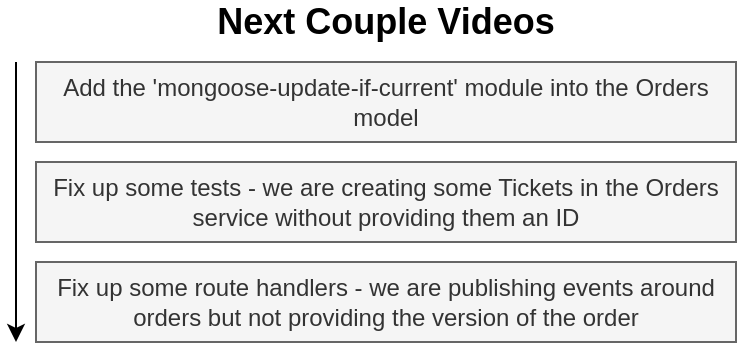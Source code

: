 <mxfile version="13.0.3" type="github" pages="12">
  <diagram id="D9HyF8kl8oEwc6lbt_1n" name="01 - flow">
    <mxGraphModel dx="527" dy="259" grid="1" gridSize="10" guides="1" tooltips="1" connect="1" arrows="1" fold="1" page="1" pageScale="1" pageWidth="1920" pageHeight="1200" math="0" shadow="0">
      <root>
        <mxCell id="0" />
        <mxCell id="1" parent="0" />
        <mxCell id="s1J4qnB--0OpUWrlFj6R-1" value="Add the &#39;mongoose-update-if-current&#39; module into the Orders model" style="rounded=0;whiteSpace=wrap;html=1;fillColor=#f5f5f5;strokeColor=#666666;fontColor=#333333;" vertex="1" parent="1">
          <mxGeometry x="690" y="210" width="350" height="40" as="geometry" />
        </mxCell>
        <mxCell id="s1J4qnB--0OpUWrlFj6R-2" value="" style="endArrow=classic;html=1;" edge="1" parent="1">
          <mxGeometry width="50" height="50" relative="1" as="geometry">
            <mxPoint x="680" y="210" as="sourcePoint" />
            <mxPoint x="680" y="350" as="targetPoint" />
          </mxGeometry>
        </mxCell>
        <mxCell id="s1J4qnB--0OpUWrlFj6R-3" value="Fix up some tests - we are creating some Tickets in the Orders service without providing them an ID" style="rounded=0;whiteSpace=wrap;html=1;fillColor=#f5f5f5;strokeColor=#666666;fontColor=#333333;" vertex="1" parent="1">
          <mxGeometry x="690" y="260" width="350" height="40" as="geometry" />
        </mxCell>
        <mxCell id="s1J4qnB--0OpUWrlFj6R-9" value="Next Couple Videos" style="text;html=1;strokeColor=none;fillColor=none;align=center;verticalAlign=middle;whiteSpace=wrap;rounded=0;fontStyle=1;fontSize=18;" vertex="1" parent="1">
          <mxGeometry x="771.25" y="180" width="187.5" height="20" as="geometry" />
        </mxCell>
        <mxCell id="uowyIP4JjEGz2xpEhS8j-1" value="Fix up some route handlers - we are publishing events around orders but not providing the version of the order" style="rounded=0;whiteSpace=wrap;html=1;fillColor=#f5f5f5;strokeColor=#666666;fontColor=#333333;" vertex="1" parent="1">
          <mxGeometry x="690" y="310" width="350" height="40" as="geometry" />
        </mxCell>
      </root>
    </mxGraphModel>
  </diagram>
  <diagram id="HKMVE8ienJL8nTPPCsES" name="02 - create">
    <mxGraphModel dx="683" dy="336" grid="1" gridSize="10" guides="1" tooltips="1" connect="1" arrows="1" fold="1" page="1" pageScale="1" pageWidth="1920" pageHeight="1200" math="0" shadow="0">
      <root>
        <mxCell id="8QbkFhcsRXDe_ZoQsyGt-0" />
        <mxCell id="8QbkFhcsRXDe_ZoQsyGt-1" parent="8QbkFhcsRXDe_ZoQsyGt-0" />
        <mxCell id="8QbkFhcsRXDe_ZoQsyGt-2" value="Run a query to find the ticket the user is trying to order" style="rounded=0;whiteSpace=wrap;html=1;fontSize=15;fillColor=#f5f5f5;strokeColor=#666666;fontColor=#333333;" vertex="1" parent="8QbkFhcsRXDe_ZoQsyGt-1">
          <mxGeometry x="680" y="150" width="390" height="50" as="geometry" />
        </mxCell>
        <mxCell id="8QbkFhcsRXDe_ZoQsyGt-3" value="Create Order Route Handler" style="text;html=1;strokeColor=none;fillColor=none;align=center;verticalAlign=middle;whiteSpace=wrap;rounded=0;fontSize=24;fontStyle=1" vertex="1" parent="8QbkFhcsRXDe_ZoQsyGt-1">
          <mxGeometry x="640" y="110" width="470" height="40" as="geometry" />
        </mxCell>
        <mxCell id="8QbkFhcsRXDe_ZoQsyGt-4" value="" style="endArrow=classic;html=1;fontSize=24;" edge="1" parent="8QbkFhcsRXDe_ZoQsyGt-1">
          <mxGeometry width="50" height="50" relative="1" as="geometry">
            <mxPoint x="670" y="150" as="sourcePoint" />
            <mxPoint x="670" y="440" as="targetPoint" />
          </mxGeometry>
        </mxCell>
        <mxCell id="8QbkFhcsRXDe_ZoQsyGt-5" value="Run a query to see if there is an un-cancelled order referencing this ticket" style="rounded=0;whiteSpace=wrap;html=1;fontSize=15;fillColor=#f5f5f5;strokeColor=#666666;fontColor=#333333;" vertex="1" parent="8QbkFhcsRXDe_ZoQsyGt-1">
          <mxGeometry x="680" y="210" width="390" height="50" as="geometry" />
        </mxCell>
        <mxCell id="8QbkFhcsRXDe_ZoQsyGt-7" value="Calculate expiration" style="rounded=0;whiteSpace=wrap;html=1;fontSize=15;fillColor=#f5f5f5;strokeColor=#666666;fontColor=#333333;" vertex="1" parent="8QbkFhcsRXDe_ZoQsyGt-1">
          <mxGeometry x="680" y="270" width="390" height="50" as="geometry" />
        </mxCell>
        <mxCell id="8QbkFhcsRXDe_ZoQsyGt-8" value="Build an order" style="rounded=0;whiteSpace=wrap;html=1;fontSize=15;fillColor=#f5f5f5;strokeColor=#666666;fontColor=#333333;" vertex="1" parent="8QbkFhcsRXDe_ZoQsyGt-1">
          <mxGeometry x="680" y="330" width="390" height="50" as="geometry" />
        </mxCell>
        <mxCell id="8QbkFhcsRXDe_ZoQsyGt-9" value="Save the order" style="rounded=0;whiteSpace=wrap;html=1;fontSize=15;fillColor=#f5f5f5;strokeColor=#666666;fontColor=#333333;" vertex="1" parent="8QbkFhcsRXDe_ZoQsyGt-1">
          <mxGeometry x="680" y="390" width="390" height="50" as="geometry" />
        </mxCell>
      </root>
    </mxGraphModel>
  </diagram>
  <diagram name="03 - wait" id="UI8dx2PMrNd6FA7JiF-l">
    <mxGraphModel dx="969" dy="477" grid="1" gridSize="10" guides="1" tooltips="1" connect="1" arrows="1" fold="1" page="1" pageScale="1" pageWidth="1920" pageHeight="1200" math="0" shadow="0">
      <root>
        <mxCell id="ikROKSV0xIGyEc4lWUB4-0" />
        <mxCell id="ikROKSV0xIGyEc4lWUB4-1" parent="ikROKSV0xIGyEc4lWUB4-0" />
        <mxCell id="ikROKSV0xIGyEc4lWUB4-9" style="edgeStyle=orthogonalEdgeStyle;rounded=0;orthogonalLoop=1;jettySize=auto;html=1;exitX=0.5;exitY=1;exitDx=0;exitDy=0;fontSize=15;" edge="1" parent="ikROKSV0xIGyEc4lWUB4-1" source="ikROKSV0xIGyEc4lWUB4-2" target="ikROKSV0xIGyEc4lWUB4-5">
          <mxGeometry relative="1" as="geometry" />
        </mxCell>
        <mxCell id="ikROKSV0xIGyEc4lWUB4-2" value="Run a query to find the ticket the user is trying to order" style="rounded=0;whiteSpace=wrap;html=1;fontSize=15;fillColor=#f5f5f5;strokeColor=#666666;fontColor=#333333;" vertex="1" parent="ikROKSV0xIGyEc4lWUB4-1">
          <mxGeometry x="680" y="150" width="390" height="50" as="geometry" />
        </mxCell>
        <mxCell id="ikROKSV0xIGyEc4lWUB4-3" value="Create Order Route Handler" style="text;html=1;strokeColor=none;fillColor=none;align=center;verticalAlign=middle;whiteSpace=wrap;rounded=0;fontSize=24;fontStyle=1" vertex="1" parent="ikROKSV0xIGyEc4lWUB4-1">
          <mxGeometry x="640" y="110" width="470" height="40" as="geometry" />
        </mxCell>
        <mxCell id="ikROKSV0xIGyEc4lWUB4-4" value="" style="endArrow=classic;html=1;fontSize=24;" edge="1" parent="ikROKSV0xIGyEc4lWUB4-1">
          <mxGeometry width="50" height="50" relative="1" as="geometry">
            <mxPoint x="670" y="150" as="sourcePoint" />
            <mxPoint x="670" y="540" as="targetPoint" />
          </mxGeometry>
        </mxCell>
        <mxCell id="ikROKSV0xIGyEc4lWUB4-10" style="edgeStyle=orthogonalEdgeStyle;rounded=0;orthogonalLoop=1;jettySize=auto;html=1;exitX=0.5;exitY=1;exitDx=0;exitDy=0;fontSize=15;" edge="1" parent="ikROKSV0xIGyEc4lWUB4-1" source="ikROKSV0xIGyEc4lWUB4-5" target="ikROKSV0xIGyEc4lWUB4-6">
          <mxGeometry relative="1" as="geometry" />
        </mxCell>
        <mxCell id="ikROKSV0xIGyEc4lWUB4-5" value="Run a query to see if there is an un-cancelled order referencing this ticket" style="rounded=0;whiteSpace=wrap;html=1;fontSize=15;fillColor=#f5f5f5;strokeColor=#666666;fontColor=#333333;" vertex="1" parent="ikROKSV0xIGyEc4lWUB4-1">
          <mxGeometry x="680" y="240" width="390" height="50" as="geometry" />
        </mxCell>
        <mxCell id="ikROKSV0xIGyEc4lWUB4-6" value="Calculate expiration" style="rounded=0;whiteSpace=wrap;html=1;fontSize=15;fillColor=#f5f5f5;strokeColor=#666666;fontColor=#333333;" vertex="1" parent="ikROKSV0xIGyEc4lWUB4-1">
          <mxGeometry x="680" y="340" width="390" height="50" as="geometry" />
        </mxCell>
        <mxCell id="ikROKSV0xIGyEc4lWUB4-11" style="edgeStyle=orthogonalEdgeStyle;rounded=0;orthogonalLoop=1;jettySize=auto;html=1;exitX=0.5;exitY=1;exitDx=0;exitDy=0;entryX=0.5;entryY=0;entryDx=0;entryDy=0;fontSize=15;" edge="1" parent="ikROKSV0xIGyEc4lWUB4-1" source="ikROKSV0xIGyEc4lWUB4-7" target="ikROKSV0xIGyEc4lWUB4-8">
          <mxGeometry relative="1" as="geometry" />
        </mxCell>
        <mxCell id="ikROKSV0xIGyEc4lWUB4-7" value="Build an order" style="rounded=0;whiteSpace=wrap;html=1;fontSize=15;fillColor=#f5f5f5;strokeColor=#666666;fontColor=#333333;" vertex="1" parent="ikROKSV0xIGyEc4lWUB4-1">
          <mxGeometry x="680" y="400" width="390" height="50" as="geometry" />
        </mxCell>
        <mxCell id="ikROKSV0xIGyEc4lWUB4-8" value="Save the order" style="rounded=0;whiteSpace=wrap;html=1;fontSize=15;fillColor=#f5f5f5;strokeColor=#666666;fontColor=#333333;" vertex="1" parent="ikROKSV0xIGyEc4lWUB4-1">
          <mxGeometry x="680" y="490" width="390" height="50" as="geometry" />
        </mxCell>
        <mxCell id="ikROKSV0xIGyEc4lWUB4-12" value="Wait..." style="text;html=1;strokeColor=none;fillColor=none;align=left;verticalAlign=middle;whiteSpace=wrap;rounded=0;fontSize=15;fontStyle=2" vertex="1" parent="ikROKSV0xIGyEc4lWUB4-1">
          <mxGeometry x="880" y="210" width="140" height="20" as="geometry" />
        </mxCell>
        <mxCell id="ikROKSV0xIGyEc4lWUB4-13" value="Wait..." style="text;html=1;strokeColor=none;fillColor=none;align=left;verticalAlign=middle;whiteSpace=wrap;rounded=0;fontSize=15;fontStyle=2" vertex="1" parent="ikROKSV0xIGyEc4lWUB4-1">
          <mxGeometry x="880" y="303" width="140" height="20" as="geometry" />
        </mxCell>
        <mxCell id="ikROKSV0xIGyEc4lWUB4-14" value="Wait..." style="text;html=1;strokeColor=none;fillColor=none;align=left;verticalAlign=middle;whiteSpace=wrap;rounded=0;fontSize=15;fontStyle=2" vertex="1" parent="ikROKSV0xIGyEc4lWUB4-1">
          <mxGeometry x="880" y="460" width="140" height="20" as="geometry" />
        </mxCell>
        <mxCell id="xiPY3Y11spBC2-HDSpa1-0" value="" style="endArrow=none;html=1;fontSize=15;fillColor=#f8cecc;strokeColor=#b85450;strokeWidth=6;" edge="1" parent="ikROKSV0xIGyEc4lWUB4-1">
          <mxGeometry width="50" height="50" relative="1" as="geometry">
            <mxPoint x="680" y="550" as="sourcePoint" />
            <mxPoint x="1170" y="550" as="targetPoint" />
          </mxGeometry>
        </mxCell>
        <mxCell id="xiPY3Y11spBC2-HDSpa1-2" value="Ticket is now reserved" style="rounded=0;whiteSpace=wrap;html=1;fontSize=16;align=center;fillColor=#f8cecc;strokeColor=#b85450;fontStyle=1" vertex="1" parent="ikROKSV0xIGyEc4lWUB4-1">
          <mxGeometry x="1170" y="510" width="120" height="60" as="geometry" />
        </mxCell>
      </root>
    </mxGraphModel>
  </diagram>
  <diagram name="04 - multi" id="hu3d7YomDiUdqpp-DTcD">
    <mxGraphModel dx="1430" dy="704" grid="1" gridSize="10" guides="1" tooltips="1" connect="1" arrows="1" fold="1" page="1" pageScale="1" pageWidth="1920" pageHeight="1200" math="0" shadow="0">
      <root>
        <mxCell id="EddqPIEF-tHgntxyQFSr-0" />
        <mxCell id="EddqPIEF-tHgntxyQFSr-1" parent="EddqPIEF-tHgntxyQFSr-0" />
        <mxCell id="EddqPIEF-tHgntxyQFSr-2" style="edgeStyle=orthogonalEdgeStyle;rounded=0;orthogonalLoop=1;jettySize=auto;html=1;exitX=0.5;exitY=1;exitDx=0;exitDy=0;fontSize=15;" edge="1" parent="EddqPIEF-tHgntxyQFSr-1" source="EddqPIEF-tHgntxyQFSr-3" target="EddqPIEF-tHgntxyQFSr-7">
          <mxGeometry relative="1" as="geometry" />
        </mxCell>
        <mxCell id="EddqPIEF-tHgntxyQFSr-3" value="Run a query to find the ticket the user is trying to order" style="rounded=0;whiteSpace=wrap;html=1;fontSize=15;fillColor=#f5f5f5;strokeColor=#666666;fontColor=#333333;" vertex="1" parent="EddqPIEF-tHgntxyQFSr-1">
          <mxGeometry x="680" y="150" width="390" height="50" as="geometry" />
        </mxCell>
        <mxCell id="EddqPIEF-tHgntxyQFSr-4" value="Request #1" style="text;html=1;strokeColor=none;fillColor=none;align=center;verticalAlign=middle;whiteSpace=wrap;rounded=0;fontSize=24;fontStyle=1" vertex="1" parent="EddqPIEF-tHgntxyQFSr-1">
          <mxGeometry x="640" y="110" width="470" height="40" as="geometry" />
        </mxCell>
        <mxCell id="EddqPIEF-tHgntxyQFSr-6" style="edgeStyle=orthogonalEdgeStyle;rounded=0;orthogonalLoop=1;jettySize=auto;html=1;exitX=0.5;exitY=1;exitDx=0;exitDy=0;fontSize=15;" edge="1" parent="EddqPIEF-tHgntxyQFSr-1" source="EddqPIEF-tHgntxyQFSr-7" target="EddqPIEF-tHgntxyQFSr-8">
          <mxGeometry relative="1" as="geometry" />
        </mxCell>
        <mxCell id="EddqPIEF-tHgntxyQFSr-7" value="Run a query to see if there is an un-cancelled order referencing this ticket" style="rounded=0;whiteSpace=wrap;html=1;fontSize=15;fillColor=#f5f5f5;strokeColor=#666666;fontColor=#333333;" vertex="1" parent="EddqPIEF-tHgntxyQFSr-1">
          <mxGeometry x="680" y="240" width="390" height="50" as="geometry" />
        </mxCell>
        <mxCell id="EddqPIEF-tHgntxyQFSr-8" value="Calculate expiration" style="rounded=0;whiteSpace=wrap;html=1;fontSize=15;fillColor=#f5f5f5;strokeColor=#666666;fontColor=#333333;" vertex="1" parent="EddqPIEF-tHgntxyQFSr-1">
          <mxGeometry x="680" y="340" width="390" height="50" as="geometry" />
        </mxCell>
        <mxCell id="EddqPIEF-tHgntxyQFSr-9" style="edgeStyle=orthogonalEdgeStyle;rounded=0;orthogonalLoop=1;jettySize=auto;html=1;exitX=0.5;exitY=1;exitDx=0;exitDy=0;entryX=0.5;entryY=0;entryDx=0;entryDy=0;fontSize=15;" edge="1" parent="EddqPIEF-tHgntxyQFSr-1" source="EddqPIEF-tHgntxyQFSr-10" target="EddqPIEF-tHgntxyQFSr-11">
          <mxGeometry relative="1" as="geometry" />
        </mxCell>
        <mxCell id="EddqPIEF-tHgntxyQFSr-10" value="Build an order" style="rounded=0;whiteSpace=wrap;html=1;fontSize=15;fillColor=#f5f5f5;strokeColor=#666666;fontColor=#333333;" vertex="1" parent="EddqPIEF-tHgntxyQFSr-1">
          <mxGeometry x="680" y="400" width="390" height="50" as="geometry" />
        </mxCell>
        <mxCell id="EddqPIEF-tHgntxyQFSr-11" value="Save the order" style="rounded=0;whiteSpace=wrap;html=1;fontSize=15;fillColor=#f5f5f5;strokeColor=#666666;fontColor=#333333;" vertex="1" parent="EddqPIEF-tHgntxyQFSr-1">
          <mxGeometry x="680" y="490" width="390" height="50" as="geometry" />
        </mxCell>
        <mxCell id="EddqPIEF-tHgntxyQFSr-12" value="Wait..." style="text;html=1;strokeColor=none;fillColor=none;align=left;verticalAlign=middle;whiteSpace=wrap;rounded=0;fontSize=15;fontStyle=2" vertex="1" parent="EddqPIEF-tHgntxyQFSr-1">
          <mxGeometry x="880" y="210" width="140" height="20" as="geometry" />
        </mxCell>
        <mxCell id="EddqPIEF-tHgntxyQFSr-13" value="Wait..." style="text;html=1;strokeColor=none;fillColor=none;align=left;verticalAlign=middle;whiteSpace=wrap;rounded=0;fontSize=15;fontStyle=2" vertex="1" parent="EddqPIEF-tHgntxyQFSr-1">
          <mxGeometry x="880" y="303" width="140" height="20" as="geometry" />
        </mxCell>
        <mxCell id="EddqPIEF-tHgntxyQFSr-14" value="Wait..." style="text;html=1;strokeColor=none;fillColor=none;align=left;verticalAlign=middle;whiteSpace=wrap;rounded=0;fontSize=15;fontStyle=2" vertex="1" parent="EddqPIEF-tHgntxyQFSr-1">
          <mxGeometry x="880" y="460" width="140" height="20" as="geometry" />
        </mxCell>
        <mxCell id="OrX4B0yz2qmsGkPr_7qH-2" value="" style="endArrow=none;html=1;fontSize=15;fillColor=#f8cecc;strokeColor=#b85450;strokeWidth=6;" edge="1" parent="EddqPIEF-tHgntxyQFSr-1">
          <mxGeometry width="50" height="50" relative="1" as="geometry">
            <mxPoint x="670.0" y="559.66" as="sourcePoint" />
            <mxPoint x="1971.379" y="560" as="targetPoint" />
          </mxGeometry>
        </mxCell>
        <mxCell id="OrX4B0yz2qmsGkPr_7qH-3" value="Ticket is now reserved" style="rounded=0;whiteSpace=wrap;html=1;fontSize=16;align=center;fillColor=#f8cecc;strokeColor=#b85450;fontStyle=1" vertex="1" parent="EddqPIEF-tHgntxyQFSr-1">
          <mxGeometry x="550" y="530" width="120" height="60" as="geometry" />
        </mxCell>
        <mxCell id="OrX4B0yz2qmsGkPr_7qH-4" style="edgeStyle=orthogonalEdgeStyle;rounded=0;orthogonalLoop=1;jettySize=auto;html=1;exitX=0.5;exitY=1;exitDx=0;exitDy=0;fontSize=15;" edge="1" parent="EddqPIEF-tHgntxyQFSr-1" source="OrX4B0yz2qmsGkPr_7qH-5" target="OrX4B0yz2qmsGkPr_7qH-7">
          <mxGeometry relative="1" as="geometry" />
        </mxCell>
        <mxCell id="OrX4B0yz2qmsGkPr_7qH-5" value="Run a query to find the ticket the user is trying to order" style="rounded=0;whiteSpace=wrap;html=1;fontSize=15;fillColor=#f5f5f5;strokeColor=#666666;fontColor=#333333;" vertex="1" parent="EddqPIEF-tHgntxyQFSr-1">
          <mxGeometry x="1110" y="200" width="390" height="50" as="geometry" />
        </mxCell>
        <mxCell id="OrX4B0yz2qmsGkPr_7qH-6" style="edgeStyle=orthogonalEdgeStyle;rounded=0;orthogonalLoop=1;jettySize=auto;html=1;exitX=0.5;exitY=1;exitDx=0;exitDy=0;fontSize=15;" edge="1" parent="EddqPIEF-tHgntxyQFSr-1" source="OrX4B0yz2qmsGkPr_7qH-7" target="OrX4B0yz2qmsGkPr_7qH-8">
          <mxGeometry relative="1" as="geometry" />
        </mxCell>
        <mxCell id="OrX4B0yz2qmsGkPr_7qH-7" value="Run a query to see if there is an un-cancelled order referencing this ticket" style="rounded=0;whiteSpace=wrap;html=1;fontSize=15;fillColor=#f5f5f5;strokeColor=#666666;fontColor=#333333;" vertex="1" parent="EddqPIEF-tHgntxyQFSr-1">
          <mxGeometry x="1110" y="290" width="390" height="50" as="geometry" />
        </mxCell>
        <mxCell id="OrX4B0yz2qmsGkPr_7qH-8" value="Calculate expiration" style="rounded=0;whiteSpace=wrap;html=1;fontSize=15;fillColor=#f5f5f5;strokeColor=#666666;fontColor=#333333;" vertex="1" parent="EddqPIEF-tHgntxyQFSr-1">
          <mxGeometry x="1110" y="390" width="390" height="50" as="geometry" />
        </mxCell>
        <mxCell id="OrX4B0yz2qmsGkPr_7qH-9" style="edgeStyle=orthogonalEdgeStyle;rounded=0;orthogonalLoop=1;jettySize=auto;html=1;exitX=0.5;exitY=1;exitDx=0;exitDy=0;entryX=0.5;entryY=0;entryDx=0;entryDy=0;fontSize=15;" edge="1" parent="EddqPIEF-tHgntxyQFSr-1" source="OrX4B0yz2qmsGkPr_7qH-10" target="OrX4B0yz2qmsGkPr_7qH-11">
          <mxGeometry relative="1" as="geometry" />
        </mxCell>
        <mxCell id="OrX4B0yz2qmsGkPr_7qH-10" value="Build an order" style="rounded=0;whiteSpace=wrap;html=1;fontSize=15;fillColor=#f5f5f5;strokeColor=#666666;fontColor=#333333;" vertex="1" parent="EddqPIEF-tHgntxyQFSr-1">
          <mxGeometry x="1110" y="450" width="390" height="50" as="geometry" />
        </mxCell>
        <mxCell id="OrX4B0yz2qmsGkPr_7qH-11" value="Save the order" style="rounded=0;whiteSpace=wrap;html=1;fontSize=15;fillColor=#f5f5f5;strokeColor=#666666;fontColor=#333333;" vertex="1" parent="EddqPIEF-tHgntxyQFSr-1">
          <mxGeometry x="1110" y="540" width="390" height="50" as="geometry" />
        </mxCell>
        <mxCell id="OrX4B0yz2qmsGkPr_7qH-12" value="Wait..." style="text;html=1;strokeColor=none;fillColor=none;align=left;verticalAlign=middle;whiteSpace=wrap;rounded=0;fontSize=15;fontStyle=2" vertex="1" parent="EddqPIEF-tHgntxyQFSr-1">
          <mxGeometry x="1310" y="260" width="140" height="20" as="geometry" />
        </mxCell>
        <mxCell id="OrX4B0yz2qmsGkPr_7qH-13" value="Wait..." style="text;html=1;strokeColor=none;fillColor=none;align=left;verticalAlign=middle;whiteSpace=wrap;rounded=0;fontSize=15;fontStyle=2" vertex="1" parent="EddqPIEF-tHgntxyQFSr-1">
          <mxGeometry x="1310" y="353" width="140" height="20" as="geometry" />
        </mxCell>
        <mxCell id="OrX4B0yz2qmsGkPr_7qH-14" value="Wait..." style="text;html=1;strokeColor=none;fillColor=none;align=left;verticalAlign=middle;whiteSpace=wrap;rounded=0;fontSize=15;fontStyle=2" vertex="1" parent="EddqPIEF-tHgntxyQFSr-1">
          <mxGeometry x="1310" y="510" width="140" height="20" as="geometry" />
        </mxCell>
        <mxCell id="OrX4B0yz2qmsGkPr_7qH-16" style="edgeStyle=orthogonalEdgeStyle;rounded=0;orthogonalLoop=1;jettySize=auto;html=1;exitX=0.5;exitY=1;exitDx=0;exitDy=0;fontSize=15;" edge="1" parent="EddqPIEF-tHgntxyQFSr-1" source="OrX4B0yz2qmsGkPr_7qH-17" target="OrX4B0yz2qmsGkPr_7qH-19">
          <mxGeometry relative="1" as="geometry" />
        </mxCell>
        <mxCell id="OrX4B0yz2qmsGkPr_7qH-17" value="Run a query to find the ticket the user is trying to order" style="rounded=0;whiteSpace=wrap;html=1;fontSize=15;fillColor=#f5f5f5;strokeColor=#666666;fontColor=#333333;" vertex="1" parent="EddqPIEF-tHgntxyQFSr-1">
          <mxGeometry x="1530" y="250" width="390" height="50" as="geometry" />
        </mxCell>
        <mxCell id="OrX4B0yz2qmsGkPr_7qH-18" style="edgeStyle=orthogonalEdgeStyle;rounded=0;orthogonalLoop=1;jettySize=auto;html=1;exitX=0.5;exitY=1;exitDx=0;exitDy=0;fontSize=15;" edge="1" parent="EddqPIEF-tHgntxyQFSr-1" source="OrX4B0yz2qmsGkPr_7qH-19" target="OrX4B0yz2qmsGkPr_7qH-20">
          <mxGeometry relative="1" as="geometry" />
        </mxCell>
        <mxCell id="OrX4B0yz2qmsGkPr_7qH-19" value="Run a query to see if there is an un-cancelled order referencing this ticket" style="rounded=0;whiteSpace=wrap;html=1;fontSize=15;fillColor=#f5f5f5;strokeColor=#666666;fontColor=#333333;" vertex="1" parent="EddqPIEF-tHgntxyQFSr-1">
          <mxGeometry x="1530" y="340" width="390" height="50" as="geometry" />
        </mxCell>
        <mxCell id="OrX4B0yz2qmsGkPr_7qH-20" value="Calculate expiration" style="rounded=0;whiteSpace=wrap;html=1;fontSize=15;fillColor=#f5f5f5;strokeColor=#666666;fontColor=#333333;" vertex="1" parent="EddqPIEF-tHgntxyQFSr-1">
          <mxGeometry x="1530" y="440" width="390" height="50" as="geometry" />
        </mxCell>
        <mxCell id="OrX4B0yz2qmsGkPr_7qH-21" style="edgeStyle=orthogonalEdgeStyle;rounded=0;orthogonalLoop=1;jettySize=auto;html=1;exitX=0.5;exitY=1;exitDx=0;exitDy=0;entryX=0.5;entryY=0;entryDx=0;entryDy=0;fontSize=15;" edge="1" parent="EddqPIEF-tHgntxyQFSr-1" source="OrX4B0yz2qmsGkPr_7qH-22" target="OrX4B0yz2qmsGkPr_7qH-23">
          <mxGeometry relative="1" as="geometry" />
        </mxCell>
        <mxCell id="OrX4B0yz2qmsGkPr_7qH-22" value="Build an order" style="rounded=0;whiteSpace=wrap;html=1;fontSize=15;fillColor=#f5f5f5;strokeColor=#666666;fontColor=#333333;" vertex="1" parent="EddqPIEF-tHgntxyQFSr-1">
          <mxGeometry x="1530" y="500" width="390" height="50" as="geometry" />
        </mxCell>
        <mxCell id="OrX4B0yz2qmsGkPr_7qH-23" value="Save the order" style="rounded=0;whiteSpace=wrap;html=1;fontSize=15;fillColor=#f5f5f5;strokeColor=#666666;fontColor=#333333;" vertex="1" parent="EddqPIEF-tHgntxyQFSr-1">
          <mxGeometry x="1530" y="590" width="390" height="50" as="geometry" />
        </mxCell>
        <mxCell id="OrX4B0yz2qmsGkPr_7qH-24" value="Wait..." style="text;html=1;strokeColor=none;fillColor=none;align=left;verticalAlign=middle;whiteSpace=wrap;rounded=0;fontSize=15;fontStyle=2" vertex="1" parent="EddqPIEF-tHgntxyQFSr-1">
          <mxGeometry x="1730" y="310" width="140" height="20" as="geometry" />
        </mxCell>
        <mxCell id="OrX4B0yz2qmsGkPr_7qH-25" value="Wait..." style="text;html=1;strokeColor=none;fillColor=none;align=left;verticalAlign=middle;whiteSpace=wrap;rounded=0;fontSize=15;fontStyle=2" vertex="1" parent="EddqPIEF-tHgntxyQFSr-1">
          <mxGeometry x="1730" y="403" width="140" height="20" as="geometry" />
        </mxCell>
        <mxCell id="OrX4B0yz2qmsGkPr_7qH-26" value="Wait..." style="text;html=1;strokeColor=none;fillColor=none;align=left;verticalAlign=middle;whiteSpace=wrap;rounded=0;fontSize=15;fontStyle=2" vertex="1" parent="EddqPIEF-tHgntxyQFSr-1">
          <mxGeometry x="1730" y="560" width="140" height="20" as="geometry" />
        </mxCell>
        <mxCell id="OrX4B0yz2qmsGkPr_7qH-28" value="Request #2" style="text;html=1;strokeColor=none;fillColor=none;align=center;verticalAlign=middle;whiteSpace=wrap;rounded=0;fontSize=24;fontStyle=1" vertex="1" parent="EddqPIEF-tHgntxyQFSr-1">
          <mxGeometry x="1150" y="160" width="310" height="40" as="geometry" />
        </mxCell>
        <mxCell id="OrX4B0yz2qmsGkPr_7qH-29" value="Request #3" style="text;html=1;strokeColor=none;fillColor=none;align=center;verticalAlign=middle;whiteSpace=wrap;rounded=0;fontSize=24;fontStyle=1" vertex="1" parent="EddqPIEF-tHgntxyQFSr-1">
          <mxGeometry x="1570" y="210" width="310" height="40" as="geometry" />
        </mxCell>
      </root>
    </mxGraphModel>
  </diagram>
  <diagram id="2YDWygM2HVHudwR7cBr5" name="05 - id">
    <mxGraphModel dx="715" dy="352" grid="1" gridSize="10" guides="1" tooltips="1" connect="1" arrows="1" fold="1" page="1" pageScale="1" pageWidth="1920" pageHeight="1200" math="0" shadow="0">
      <root>
        <mxCell id="MelGRbkYQFQFAfYQGmcL-0" />
        <mxCell id="MelGRbkYQFQFAfYQGmcL-1" parent="MelGRbkYQFQFAfYQGmcL-0" />
        <mxCell id="qLCfLcE0eBEQ5VS2SH1Z-0" value="Tickets" style="rounded=0;whiteSpace=wrap;html=1;fillColor=#f5f5f5;strokeColor=#666666;fontColor=#333333;fontStyle=1;fontSize=16;" vertex="1" parent="MelGRbkYQFQFAfYQGmcL-1">
          <mxGeometry x="760" y="300" width="180" height="30" as="geometry" />
        </mxCell>
        <mxCell id="qLCfLcE0eBEQ5VS2SH1Z-1" value="" style="rounded=0;whiteSpace=wrap;html=1;fillColor=#f5f5f5;strokeColor=#666666;fontColor=#333333;" vertex="1" parent="MelGRbkYQFQFAfYQGmcL-1">
          <mxGeometry x="760" y="330" width="180" height="100" as="geometry" />
        </mxCell>
        <mxCell id="qLCfLcE0eBEQ5VS2SH1Z-2" value="TicketId" style="rounded=0;whiteSpace=wrap;html=1;fontSize=10;align=center;fillColor=#dae8fc;strokeColor=#6c8ebf;" vertex="1" parent="MelGRbkYQFQFAfYQGmcL-1">
          <mxGeometry x="775" y="340" width="60" height="20" as="geometry" />
        </mxCell>
        <mxCell id="qLCfLcE0eBEQ5VS2SH1Z-3" value="&#39;CZQ&#39;" style="rounded=0;whiteSpace=wrap;html=1;fontSize=15;align=center;" vertex="1" parent="MelGRbkYQFQFAfYQGmcL-1">
          <mxGeometry x="775" y="360" width="60" height="45" as="geometry" />
        </mxCell>
        <mxCell id="qLCfLcE0eBEQ5VS2SH1Z-4" value="locked" style="rounded=0;whiteSpace=wrap;html=1;fontSize=10;align=center;fillColor=#dae8fc;strokeColor=#6c8ebf;" vertex="1" parent="MelGRbkYQFQFAfYQGmcL-1">
          <mxGeometry x="835" y="340" width="90" height="20" as="geometry" />
        </mxCell>
        <mxCell id="qLCfLcE0eBEQ5VS2SH1Z-5" value="false" style="rounded=0;whiteSpace=wrap;html=1;fontSize=15;align=center;" vertex="1" parent="MelGRbkYQFQFAfYQGmcL-1">
          <mxGeometry x="835" y="360" width="90" height="45" as="geometry" />
        </mxCell>
        <mxCell id="qLCfLcE0eBEQ5VS2SH1Z-8" value="&lt;i&gt;Locking a Ticket to prevent editing&lt;/i&gt;" style="text;html=1;strokeColor=none;fillColor=none;align=center;verticalAlign=middle;whiteSpace=wrap;rounded=0;fontSize=15;" vertex="1" parent="MelGRbkYQFQFAfYQGmcL-1">
          <mxGeometry x="750" y="440" width="200" height="20" as="geometry" />
        </mxCell>
      </root>
    </mxGraphModel>
  </diagram>
  <diagram name="06 - id" id="YqldKKeF-NBdjQdGpO5E">
    <mxGraphModel dx="715" dy="352" grid="1" gridSize="10" guides="1" tooltips="1" connect="1" arrows="1" fold="1" page="1" pageScale="1" pageWidth="1920" pageHeight="1200" math="0" shadow="0">
      <root>
        <mxCell id="tXj_ZmlyB7Fi7Bm4LI1n-0" />
        <mxCell id="tXj_ZmlyB7Fi7Bm4LI1n-1" parent="tXj_ZmlyB7Fi7Bm4LI1n-0" />
        <mxCell id="tXj_ZmlyB7Fi7Bm4LI1n-2" value="Tickets" style="rounded=0;whiteSpace=wrap;html=1;fillColor=#f5f5f5;strokeColor=#666666;fontColor=#333333;fontStyle=1;fontSize=16;" vertex="1" parent="tXj_ZmlyB7Fi7Bm4LI1n-1">
          <mxGeometry x="750" y="300" width="180" height="30" as="geometry" />
        </mxCell>
        <mxCell id="tXj_ZmlyB7Fi7Bm4LI1n-3" value="" style="rounded=0;whiteSpace=wrap;html=1;fillColor=#f5f5f5;strokeColor=#666666;fontColor=#333333;" vertex="1" parent="tXj_ZmlyB7Fi7Bm4LI1n-1">
          <mxGeometry x="750" y="330" width="180" height="210" as="geometry" />
        </mxCell>
        <mxCell id="tXj_ZmlyB7Fi7Bm4LI1n-4" value="TicketId" style="rounded=0;whiteSpace=wrap;html=1;fontSize=10;align=center;fillColor=#dae8fc;strokeColor=#6c8ebf;" vertex="1" parent="tXj_ZmlyB7Fi7Bm4LI1n-1">
          <mxGeometry x="765" y="340" width="60" height="20" as="geometry" />
        </mxCell>
        <mxCell id="tXj_ZmlyB7Fi7Bm4LI1n-5" value="&#39;CZQ&#39;" style="rounded=0;whiteSpace=wrap;html=1;fontSize=15;align=center;" vertex="1" parent="tXj_ZmlyB7Fi7Bm4LI1n-1">
          <mxGeometry x="765" y="360" width="60" height="45" as="geometry" />
        </mxCell>
        <mxCell id="tXj_ZmlyB7Fi7Bm4LI1n-6" value="locked" style="rounded=0;whiteSpace=wrap;html=1;fontSize=10;align=center;fillColor=#dae8fc;strokeColor=#6c8ebf;" vertex="1" parent="tXj_ZmlyB7Fi7Bm4LI1n-1">
          <mxGeometry x="825" y="340" width="90" height="20" as="geometry" />
        </mxCell>
        <mxCell id="tXj_ZmlyB7Fi7Bm4LI1n-7" value="true" style="rounded=0;whiteSpace=wrap;html=1;fontSize=15;align=center;" vertex="1" parent="tXj_ZmlyB7Fi7Bm4LI1n-1">
          <mxGeometry x="825" y="360" width="90" height="45" as="geometry" />
        </mxCell>
        <mxCell id="oroT9s-HlvWnLN3RPhdq-3" style="edgeStyle=orthogonalEdgeStyle;rounded=0;orthogonalLoop=1;jettySize=auto;html=1;exitX=1;exitY=0.25;exitDx=0;exitDy=0;strokeWidth=1;fontSize=15;" edge="1" parent="tXj_ZmlyB7Fi7Bm4LI1n-1" source="tXj_ZmlyB7Fi7Bm4LI1n-9">
          <mxGeometry relative="1" as="geometry">
            <mxPoint x="750" y="392.286" as="targetPoint" />
          </mxGeometry>
        </mxCell>
        <mxCell id="tXj_ZmlyB7Fi7Bm4LI1n-9" value="User who owns the ticket" style="rounded=0;whiteSpace=wrap;html=1;fontSize=15;align=center;fillColor=#d5e8d4;strokeColor=#82b366;fontStyle=1" vertex="1" parent="tXj_ZmlyB7Fi7Bm4LI1n-1">
          <mxGeometry x="490" y="353" width="120" height="157" as="geometry" />
        </mxCell>
        <mxCell id="tXj_ZmlyB7Fi7Bm4LI1n-11" value="&lt;i style=&quot;font-size: 13px;&quot;&gt;Is someone buying my ticket?&lt;/i&gt;" style="text;html=1;strokeColor=none;fillColor=none;align=center;verticalAlign=middle;whiteSpace=wrap;rounded=0;fontSize=13;" vertex="1" parent="tXj_ZmlyB7Fi7Bm4LI1n-1">
          <mxGeometry x="620" y="367" width="112" height="20" as="geometry" />
        </mxCell>
        <mxCell id="oroT9s-HlvWnLN3RPhdq-4" style="edgeStyle=orthogonalEdgeStyle;rounded=0;orthogonalLoop=1;jettySize=auto;html=1;exitX=1;exitY=0.25;exitDx=0;exitDy=0;strokeWidth=1;fontSize=15;" edge="1" parent="tXj_ZmlyB7Fi7Bm4LI1n-1">
          <mxGeometry relative="1" as="geometry">
            <mxPoint x="610" y="470" as="targetPoint" />
            <mxPoint x="750" y="470.036" as="sourcePoint" />
          </mxGeometry>
        </mxCell>
        <mxCell id="oroT9s-HlvWnLN3RPhdq-5" value="&lt;i style=&quot;font-size: 13px&quot;&gt;Yes, but I don&#39;t know who or what the status of the order is&lt;/i&gt;" style="text;html=1;strokeColor=none;fillColor=none;align=center;verticalAlign=middle;whiteSpace=wrap;rounded=0;fontSize=13;" vertex="1" parent="tXj_ZmlyB7Fi7Bm4LI1n-1">
          <mxGeometry x="620" y="490" width="112" height="20" as="geometry" />
        </mxCell>
      </root>
    </mxGraphModel>
  </diagram>
  <diagram name="07 - tix" id="80RjVk7WHxt6PNYNY9n7">
    <mxGraphModel dx="834" dy="411" grid="1" gridSize="10" guides="1" tooltips="1" connect="1" arrows="1" fold="1" page="1" pageScale="1" pageWidth="1920" pageHeight="1200" math="0" shadow="0">
      <root>
        <mxCell id="pu91mSxBvjFOMebvG6wu-0" />
        <mxCell id="pu91mSxBvjFOMebvG6wu-1" parent="pu91mSxBvjFOMebvG6wu-0" />
        <mxCell id="pu91mSxBvjFOMebvG6wu-2" value="Tickets" style="rounded=0;whiteSpace=wrap;html=1;fillColor=#f5f5f5;strokeColor=#666666;fontColor=#333333;fontStyle=1;fontSize=16;" vertex="1" parent="pu91mSxBvjFOMebvG6wu-1">
          <mxGeometry x="750" y="340" width="180" height="30" as="geometry" />
        </mxCell>
        <mxCell id="pu91mSxBvjFOMebvG6wu-3" value="" style="rounded=0;whiteSpace=wrap;html=1;fillColor=#f5f5f5;strokeColor=#666666;fontColor=#333333;" vertex="1" parent="pu91mSxBvjFOMebvG6wu-1">
          <mxGeometry x="750" y="370" width="180" height="140" as="geometry" />
        </mxCell>
        <mxCell id="pu91mSxBvjFOMebvG6wu-4" value="TicketId" style="rounded=0;whiteSpace=wrap;html=1;fontSize=10;align=center;fillColor=#dae8fc;strokeColor=#6c8ebf;" vertex="1" parent="pu91mSxBvjFOMebvG6wu-1">
          <mxGeometry x="765" y="380" width="60" height="20" as="geometry" />
        </mxCell>
        <mxCell id="pu91mSxBvjFOMebvG6wu-5" value="&#39;CZQ&#39;" style="rounded=0;whiteSpace=wrap;html=1;fontSize=15;align=center;" vertex="1" parent="pu91mSxBvjFOMebvG6wu-1">
          <mxGeometry x="765" y="400" width="60" height="45" as="geometry" />
        </mxCell>
        <mxCell id="pu91mSxBvjFOMebvG6wu-6" value="orderId" style="rounded=0;whiteSpace=wrap;html=1;fontSize=13;align=center;fillColor=#dae8fc;strokeColor=#6c8ebf;fontStyle=1" vertex="1" parent="pu91mSxBvjFOMebvG6wu-1">
          <mxGeometry x="825" y="380" width="90" height="20" as="geometry" />
        </mxCell>
        <mxCell id="pu91mSxBvjFOMebvG6wu-7" value="&#39;ADS&#39;" style="rounded=0;whiteSpace=wrap;html=1;fontSize=15;align=center;" vertex="1" parent="pu91mSxBvjFOMebvG6wu-1">
          <mxGeometry x="825" y="400" width="90" height="45" as="geometry" />
        </mxCell>
        <mxCell id="pu91mSxBvjFOMebvG6wu-8" style="edgeStyle=orthogonalEdgeStyle;rounded=0;orthogonalLoop=1;jettySize=auto;html=1;exitX=1;exitY=0.25;exitDx=0;exitDy=0;strokeWidth=1;fontSize=15;" edge="1" parent="pu91mSxBvjFOMebvG6wu-1" source="pu91mSxBvjFOMebvG6wu-9">
          <mxGeometry relative="1" as="geometry">
            <mxPoint x="750" y="392.286" as="targetPoint" />
            <Array as="points">
              <mxPoint x="610" y="392" />
              <mxPoint x="680" y="392" />
            </Array>
          </mxGeometry>
        </mxCell>
        <mxCell id="pu91mSxBvjFOMebvG6wu-10" value="&lt;i style=&quot;font-size: 13px;&quot;&gt;Is someone buying my ticket?&lt;/i&gt;" style="text;html=1;strokeColor=none;fillColor=none;align=center;verticalAlign=middle;whiteSpace=wrap;rounded=0;fontSize=13;" vertex="1" parent="pu91mSxBvjFOMebvG6wu-1">
          <mxGeometry x="620" y="367" width="112" height="20" as="geometry" />
        </mxCell>
        <mxCell id="pu91mSxBvjFOMebvG6wu-11" style="edgeStyle=orthogonalEdgeStyle;rounded=0;orthogonalLoop=1;jettySize=auto;html=1;exitX=1;exitY=0.25;exitDx=0;exitDy=0;strokeWidth=1;fontSize=15;" edge="1" parent="pu91mSxBvjFOMebvG6wu-1">
          <mxGeometry relative="1" as="geometry">
            <mxPoint x="610" y="470" as="targetPoint" />
            <mxPoint x="750" y="470.036" as="sourcePoint" />
          </mxGeometry>
        </mxCell>
        <mxCell id="pu91mSxBvjFOMebvG6wu-12" value="&lt;i style=&quot;font-size: 13px&quot;&gt;Yes, the order ID is ADS&lt;/i&gt;" style="text;html=1;strokeColor=none;fillColor=none;align=center;verticalAlign=middle;whiteSpace=wrap;rounded=0;fontSize=13;" vertex="1" parent="pu91mSxBvjFOMebvG6wu-1">
          <mxGeometry x="620" y="480" width="112" height="20" as="geometry" />
        </mxCell>
        <mxCell id="pu91mSxBvjFOMebvG6wu-13" value="Orders" style="rounded=0;whiteSpace=wrap;html=1;fillColor=#f5f5f5;strokeColor=#666666;fontColor=#333333;fontStyle=1;fontSize=16;" vertex="1" parent="pu91mSxBvjFOMebvG6wu-1">
          <mxGeometry x="750" y="540" width="250" height="30" as="geometry" />
        </mxCell>
        <mxCell id="pu91mSxBvjFOMebvG6wu-14" value="" style="rounded=0;whiteSpace=wrap;html=1;fillColor=#f5f5f5;strokeColor=#666666;fontColor=#333333;" vertex="1" parent="pu91mSxBvjFOMebvG6wu-1">
          <mxGeometry x="750" y="570" width="250" height="140" as="geometry" />
        </mxCell>
        <mxCell id="pu91mSxBvjFOMebvG6wu-15" value="OrderId" style="rounded=0;whiteSpace=wrap;html=1;fontSize=10;align=center;fillColor=#dae8fc;strokeColor=#6c8ebf;" vertex="1" parent="pu91mSxBvjFOMebvG6wu-1">
          <mxGeometry x="765" y="580" width="60" height="20" as="geometry" />
        </mxCell>
        <mxCell id="pu91mSxBvjFOMebvG6wu-16" value="ADS" style="rounded=0;whiteSpace=wrap;html=1;fontSize=15;align=center;" vertex="1" parent="pu91mSxBvjFOMebvG6wu-1">
          <mxGeometry x="765" y="600" width="60" height="45" as="geometry" />
        </mxCell>
        <mxCell id="pu91mSxBvjFOMebvG6wu-17" value="&lt;span style=&quot;font-weight: 400&quot;&gt;status&lt;/span&gt;" style="rounded=0;whiteSpace=wrap;html=1;fontSize=13;align=center;fillColor=#dae8fc;strokeColor=#6c8ebf;fontStyle=1" vertex="1" parent="pu91mSxBvjFOMebvG6wu-1">
          <mxGeometry x="825" y="580" width="165" height="20" as="geometry" />
        </mxCell>
        <mxCell id="pu91mSxBvjFOMebvG6wu-18" value="AwaitingPayment" style="rounded=0;whiteSpace=wrap;html=1;fontSize=15;align=center;" vertex="1" parent="pu91mSxBvjFOMebvG6wu-1">
          <mxGeometry x="825" y="600" width="165" height="45" as="geometry" />
        </mxCell>
        <mxCell id="pu91mSxBvjFOMebvG6wu-19" style="edgeStyle=orthogonalEdgeStyle;rounded=0;orthogonalLoop=1;jettySize=auto;html=1;exitX=1;exitY=0.25;exitDx=0;exitDy=0;strokeWidth=1;fontSize=15;" edge="1" parent="pu91mSxBvjFOMebvG6wu-1">
          <mxGeometry relative="1" as="geometry">
            <mxPoint x="750" y="608.906" as="targetPoint" />
            <mxPoint x="610.0" y="661.37" as="sourcePoint" />
            <Array as="points">
              <mxPoint x="610" y="608.62" />
              <mxPoint x="680" y="608.62" />
            </Array>
          </mxGeometry>
        </mxCell>
        <mxCell id="pu91mSxBvjFOMebvG6wu-20" value="&lt;i style=&quot;font-size: 13px&quot;&gt;What&#39;s the status of order ADS?&lt;/i&gt;" style="text;html=1;strokeColor=none;fillColor=none;align=center;verticalAlign=middle;whiteSpace=wrap;rounded=0;fontSize=13;" vertex="1" parent="pu91mSxBvjFOMebvG6wu-1">
          <mxGeometry x="620" y="582.62" width="112" height="20" as="geometry" />
        </mxCell>
        <mxCell id="pu91mSxBvjFOMebvG6wu-9" value="User who owns the ticket" style="rounded=0;whiteSpace=wrap;html=1;fontSize=15;align=center;fillColor=#d5e8d4;strokeColor=#82b366;fontStyle=1" vertex="1" parent="pu91mSxBvjFOMebvG6wu-1">
          <mxGeometry x="490" y="353" width="120" height="367" as="geometry" />
        </mxCell>
      </root>
    </mxGraphModel>
  </diagram>
  <diagram id="VV1cY8_oUTWGvHU5lJM7" name="08 - confirm">
    <mxGraphModel dx="910" dy="448" grid="1" gridSize="10" guides="1" tooltips="1" connect="1" arrows="1" fold="1" page="1" pageScale="1" pageWidth="1920" pageHeight="1200" math="0" shadow="0">
      <root>
        <mxCell id="5YIi9FHMeylhzpsiHX5x-0" />
        <mxCell id="5YIi9FHMeylhzpsiHX5x-1" parent="5YIi9FHMeylhzpsiHX5x-0" />
        <mxCell id="y9dAD0OboRxPHN5k7Vha-0" value="Tickets" style="rounded=0;whiteSpace=wrap;html=1;fillColor=#f5f5f5;strokeColor=#666666;fontColor=#333333;fontStyle=1;fontSize=16;" vertex="1" parent="5YIi9FHMeylhzpsiHX5x-1">
          <mxGeometry x="670" y="420" width="450" height="30" as="geometry" />
        </mxCell>
        <mxCell id="y9dAD0OboRxPHN5k7Vha-1" value="" style="rounded=0;whiteSpace=wrap;html=1;fillColor=#f5f5f5;strokeColor=#666666;fontColor=#333333;" vertex="1" parent="5YIi9FHMeylhzpsiHX5x-1">
          <mxGeometry x="670" y="450" width="450" height="90" as="geometry" />
        </mxCell>
        <mxCell id="y9dAD0OboRxPHN5k7Vha-2" value="TicketId" style="rounded=0;whiteSpace=wrap;html=1;fontSize=10;align=center;fillColor=#dae8fc;strokeColor=#6c8ebf;" vertex="1" parent="5YIi9FHMeylhzpsiHX5x-1">
          <mxGeometry x="685" y="460" width="60" height="20" as="geometry" />
        </mxCell>
        <mxCell id="y9dAD0OboRxPHN5k7Vha-3" value="&#39;CZQ&#39;" style="rounded=0;whiteSpace=wrap;html=1;fontSize=15;align=center;" vertex="1" parent="5YIi9FHMeylhzpsiHX5x-1">
          <mxGeometry x="685" y="480" width="60" height="45" as="geometry" />
        </mxCell>
        <mxCell id="y9dAD0OboRxPHN5k7Vha-4" value="version" style="rounded=0;whiteSpace=wrap;html=1;fontSize=13;align=center;fillColor=#dae8fc;strokeColor=#6c8ebf;fontStyle=0" vertex="1" parent="5YIi9FHMeylhzpsiHX5x-1">
          <mxGeometry x="925" y="460" width="90" height="20" as="geometry" />
        </mxCell>
        <mxCell id="y9dAD0OboRxPHN5k7Vha-5" value="0" style="rounded=0;whiteSpace=wrap;html=1;fontSize=15;align=center;" vertex="1" parent="5YIi9FHMeylhzpsiHX5x-1">
          <mxGeometry x="925" y="480" width="90" height="45" as="geometry" />
        </mxCell>
        <mxCell id="y9dAD0OboRxPHN5k7Vha-7" value="title" style="rounded=0;whiteSpace=wrap;html=1;fontSize=13;align=center;fillColor=#dae8fc;strokeColor=#6c8ebf;fontStyle=0" vertex="1" parent="5YIi9FHMeylhzpsiHX5x-1">
          <mxGeometry x="745" y="460" width="90" height="20" as="geometry" />
        </mxCell>
        <mxCell id="y9dAD0OboRxPHN5k7Vha-8" value="concert" style="rounded=0;whiteSpace=wrap;html=1;fontSize=15;align=center;" vertex="1" parent="5YIi9FHMeylhzpsiHX5x-1">
          <mxGeometry x="745" y="480" width="90" height="45" as="geometry" />
        </mxCell>
        <mxCell id="y9dAD0OboRxPHN5k7Vha-9" value="price" style="rounded=0;whiteSpace=wrap;html=1;fontSize=13;align=center;fillColor=#dae8fc;strokeColor=#6c8ebf;fontStyle=0" vertex="1" parent="5YIi9FHMeylhzpsiHX5x-1">
          <mxGeometry x="835" y="460" width="90" height="20" as="geometry" />
        </mxCell>
        <mxCell id="y9dAD0OboRxPHN5k7Vha-10" value="20" style="rounded=0;whiteSpace=wrap;html=1;fontSize=15;align=center;" vertex="1" parent="5YIi9FHMeylhzpsiHX5x-1">
          <mxGeometry x="835" y="480" width="90" height="45" as="geometry" />
        </mxCell>
        <mxCell id="y9dAD0OboRxPHN5k7Vha-11" value="orderId" style="rounded=0;whiteSpace=wrap;html=1;fontSize=13;align=center;fillColor=#dae8fc;strokeColor=#6c8ebf;fontStyle=0" vertex="1" parent="5YIi9FHMeylhzpsiHX5x-1">
          <mxGeometry x="1015" y="460" width="90" height="20" as="geometry" />
        </mxCell>
        <mxCell id="y9dAD0OboRxPHN5k7Vha-12" value="-" style="rounded=0;whiteSpace=wrap;html=1;fontSize=15;align=center;" vertex="1" parent="5YIi9FHMeylhzpsiHX5x-1">
          <mxGeometry x="1015" y="480" width="90" height="45" as="geometry" />
        </mxCell>
        <mxCell id="y9dAD0OboRxPHN5k7Vha-14" style="edgeStyle=orthogonalEdgeStyle;rounded=0;orthogonalLoop=1;jettySize=auto;html=1;exitX=0.5;exitY=1;exitDx=0;exitDy=0;entryX=0.5;entryY=0;entryDx=0;entryDy=0;strokeWidth=1;fontSize=13;" edge="1" parent="5YIi9FHMeylhzpsiHX5x-1" source="y9dAD0OboRxPHN5k7Vha-13" target="y9dAD0OboRxPHN5k7Vha-0">
          <mxGeometry relative="1" as="geometry" />
        </mxCell>
        <mxCell id="y9dAD0OboRxPHN5k7Vha-13" value="&lt;b&gt;order:created&lt;/b&gt;&lt;br&gt;id: &#39;ADS&#39;, ticketId: &#39;CZQ&#39;" style="rounded=0;whiteSpace=wrap;html=1;fontSize=13;align=center;fillColor=#f8cecc;strokeColor=#b85450;" vertex="1" parent="5YIi9FHMeylhzpsiHX5x-1">
          <mxGeometry x="810" y="320" width="170" height="50" as="geometry" />
        </mxCell>
        <mxCell id="4npTPkDRy14g2QHaNggo-0" value="&lt;font style=&quot;font-size: 25px&quot;&gt;Orders&lt;/font&gt; Service" style="rounded=0;whiteSpace=wrap;html=1;fillColor=#f5f5f5;strokeColor=#666666;fontColor=#333333;fontStyle=1;fontSize=16;" vertex="1" parent="5YIi9FHMeylhzpsiHX5x-1">
          <mxGeometry x="715" y="160" width="360" height="30" as="geometry" />
        </mxCell>
        <mxCell id="4npTPkDRy14g2QHaNggo-12" style="edgeStyle=orthogonalEdgeStyle;rounded=0;orthogonalLoop=1;jettySize=auto;html=1;exitX=0.5;exitY=1;exitDx=0;exitDy=0;entryX=0.5;entryY=0;entryDx=0;entryDy=0;strokeWidth=1;fontSize=13;" edge="1" parent="5YIi9FHMeylhzpsiHX5x-1" source="4npTPkDRy14g2QHaNggo-1" target="y9dAD0OboRxPHN5k7Vha-13">
          <mxGeometry relative="1" as="geometry" />
        </mxCell>
        <mxCell id="4npTPkDRy14g2QHaNggo-1" value="" style="rounded=0;whiteSpace=wrap;html=1;fillColor=#f5f5f5;strokeColor=#666666;fontColor=#333333;" vertex="1" parent="5YIi9FHMeylhzpsiHX5x-1">
          <mxGeometry x="715" y="190" width="360" height="90" as="geometry" />
        </mxCell>
        <mxCell id="4npTPkDRy14g2QHaNggo-2" value="TicketId" style="rounded=0;whiteSpace=wrap;html=1;fontSize=10;align=center;fillColor=#dae8fc;strokeColor=#6c8ebf;" vertex="1" parent="5YIi9FHMeylhzpsiHX5x-1">
          <mxGeometry x="730" y="200" width="60" height="20" as="geometry" />
        </mxCell>
        <mxCell id="4npTPkDRy14g2QHaNggo-3" value="&#39;CZQ&#39;" style="rounded=0;whiteSpace=wrap;html=1;fontSize=15;align=center;" vertex="1" parent="5YIi9FHMeylhzpsiHX5x-1">
          <mxGeometry x="730" y="220" width="60" height="45" as="geometry" />
        </mxCell>
        <mxCell id="4npTPkDRy14g2QHaNggo-4" value="version" style="rounded=0;whiteSpace=wrap;html=1;fontSize=13;align=center;fillColor=#dae8fc;strokeColor=#6c8ebf;fontStyle=0" vertex="1" parent="5YIi9FHMeylhzpsiHX5x-1">
          <mxGeometry x="970" y="200" width="90" height="20" as="geometry" />
        </mxCell>
        <mxCell id="4npTPkDRy14g2QHaNggo-5" value="0" style="rounded=0;whiteSpace=wrap;html=1;fontSize=15;align=center;" vertex="1" parent="5YIi9FHMeylhzpsiHX5x-1">
          <mxGeometry x="970" y="220" width="90" height="45" as="geometry" />
        </mxCell>
        <mxCell id="4npTPkDRy14g2QHaNggo-6" value="title" style="rounded=0;whiteSpace=wrap;html=1;fontSize=13;align=center;fillColor=#dae8fc;strokeColor=#6c8ebf;fontStyle=0" vertex="1" parent="5YIi9FHMeylhzpsiHX5x-1">
          <mxGeometry x="790" y="200" width="90" height="20" as="geometry" />
        </mxCell>
        <mxCell id="4npTPkDRy14g2QHaNggo-7" value="concert" style="rounded=0;whiteSpace=wrap;html=1;fontSize=15;align=center;" vertex="1" parent="5YIi9FHMeylhzpsiHX5x-1">
          <mxGeometry x="790" y="220" width="90" height="45" as="geometry" />
        </mxCell>
        <mxCell id="4npTPkDRy14g2QHaNggo-8" value="price" style="rounded=0;whiteSpace=wrap;html=1;fontSize=13;align=center;fillColor=#dae8fc;strokeColor=#6c8ebf;fontStyle=0" vertex="1" parent="5YIi9FHMeylhzpsiHX5x-1">
          <mxGeometry x="880" y="200" width="90" height="20" as="geometry" />
        </mxCell>
        <mxCell id="4npTPkDRy14g2QHaNggo-9" value="20" style="rounded=0;whiteSpace=wrap;html=1;fontSize=15;align=center;" vertex="1" parent="5YIi9FHMeylhzpsiHX5x-1">
          <mxGeometry x="880" y="220" width="90" height="45" as="geometry" />
        </mxCell>
      </root>
    </mxGraphModel>
  </diagram>
  <diagram name="09 - conf" id="BuK37Z4x-F9_ca8dmGmu">
    <mxGraphModel dx="751" dy="370" grid="1" gridSize="10" guides="1" tooltips="1" connect="1" arrows="1" fold="1" page="1" pageScale="1" pageWidth="1920" pageHeight="1200" math="0" shadow="0">
      <root>
        <mxCell id="EeFjgTn4-AB8cj1WIgyt-0" />
        <mxCell id="EeFjgTn4-AB8cj1WIgyt-1" parent="EeFjgTn4-AB8cj1WIgyt-0" />
        <mxCell id="EeFjgTn4-AB8cj1WIgyt-2" value="Tickets" style="rounded=0;whiteSpace=wrap;html=1;fillColor=#f5f5f5;strokeColor=#666666;fontColor=#333333;fontStyle=1;fontSize=16;" vertex="1" parent="EeFjgTn4-AB8cj1WIgyt-1">
          <mxGeometry x="670" y="260" width="450" height="30" as="geometry" />
        </mxCell>
        <mxCell id="EeFjgTn4-AB8cj1WIgyt-3" value="" style="rounded=0;whiteSpace=wrap;html=1;fillColor=#f5f5f5;strokeColor=#666666;fontColor=#333333;" vertex="1" parent="EeFjgTn4-AB8cj1WIgyt-1">
          <mxGeometry x="670" y="290" width="450" height="90" as="geometry" />
        </mxCell>
        <mxCell id="EeFjgTn4-AB8cj1WIgyt-4" value="TicketId" style="rounded=0;whiteSpace=wrap;html=1;fontSize=10;align=center;fillColor=#dae8fc;strokeColor=#6c8ebf;" vertex="1" parent="EeFjgTn4-AB8cj1WIgyt-1">
          <mxGeometry x="685" y="300" width="60" height="20" as="geometry" />
        </mxCell>
        <mxCell id="EeFjgTn4-AB8cj1WIgyt-5" value="&#39;CZQ&#39;" style="rounded=0;whiteSpace=wrap;html=1;fontSize=15;align=center;" vertex="1" parent="EeFjgTn4-AB8cj1WIgyt-1">
          <mxGeometry x="685" y="320" width="60" height="45" as="geometry" />
        </mxCell>
        <mxCell id="EeFjgTn4-AB8cj1WIgyt-6" value="version" style="rounded=0;whiteSpace=wrap;html=1;fontSize=13;align=center;fillColor=#dae8fc;strokeColor=#6c8ebf;fontStyle=0" vertex="1" parent="EeFjgTn4-AB8cj1WIgyt-1">
          <mxGeometry x="925" y="300" width="90" height="20" as="geometry" />
        </mxCell>
        <mxCell id="EeFjgTn4-AB8cj1WIgyt-7" value="1" style="rounded=0;whiteSpace=wrap;html=1;fontSize=15;align=center;" vertex="1" parent="EeFjgTn4-AB8cj1WIgyt-1">
          <mxGeometry x="925" y="320" width="90" height="45" as="geometry" />
        </mxCell>
        <mxCell id="EeFjgTn4-AB8cj1WIgyt-8" value="title" style="rounded=0;whiteSpace=wrap;html=1;fontSize=13;align=center;fillColor=#dae8fc;strokeColor=#6c8ebf;fontStyle=0" vertex="1" parent="EeFjgTn4-AB8cj1WIgyt-1">
          <mxGeometry x="745" y="300" width="90" height="20" as="geometry" />
        </mxCell>
        <mxCell id="EeFjgTn4-AB8cj1WIgyt-9" value="concert" style="rounded=0;whiteSpace=wrap;html=1;fontSize=15;align=center;" vertex="1" parent="EeFjgTn4-AB8cj1WIgyt-1">
          <mxGeometry x="745" y="320" width="90" height="45" as="geometry" />
        </mxCell>
        <mxCell id="EeFjgTn4-AB8cj1WIgyt-10" value="price" style="rounded=0;whiteSpace=wrap;html=1;fontSize=13;align=center;fillColor=#dae8fc;strokeColor=#6c8ebf;fontStyle=0" vertex="1" parent="EeFjgTn4-AB8cj1WIgyt-1">
          <mxGeometry x="835" y="300" width="90" height="20" as="geometry" />
        </mxCell>
        <mxCell id="EeFjgTn4-AB8cj1WIgyt-11" value="20" style="rounded=0;whiteSpace=wrap;html=1;fontSize=15;align=center;" vertex="1" parent="EeFjgTn4-AB8cj1WIgyt-1">
          <mxGeometry x="835" y="320" width="90" height="45" as="geometry" />
        </mxCell>
        <mxCell id="EeFjgTn4-AB8cj1WIgyt-12" value="orderId" style="rounded=0;whiteSpace=wrap;html=1;fontSize=13;align=center;fillColor=#dae8fc;strokeColor=#6c8ebf;fontStyle=0" vertex="1" parent="EeFjgTn4-AB8cj1WIgyt-1">
          <mxGeometry x="1015" y="300" width="90" height="20" as="geometry" />
        </mxCell>
        <mxCell id="EeFjgTn4-AB8cj1WIgyt-13" value="ADS" style="rounded=0;whiteSpace=wrap;html=1;fontSize=15;align=center;" vertex="1" parent="EeFjgTn4-AB8cj1WIgyt-1">
          <mxGeometry x="1015" y="320" width="90" height="45" as="geometry" />
        </mxCell>
        <mxCell id="EeFjgTn4-AB8cj1WIgyt-14" style="edgeStyle=orthogonalEdgeStyle;rounded=0;orthogonalLoop=1;jettySize=auto;html=1;exitX=0.5;exitY=1;exitDx=0;exitDy=0;entryX=0.5;entryY=0;entryDx=0;entryDy=0;strokeWidth=1;fontSize=13;" edge="1" parent="EeFjgTn4-AB8cj1WIgyt-1" source="EeFjgTn4-AB8cj1WIgyt-15" target="EeFjgTn4-AB8cj1WIgyt-2">
          <mxGeometry relative="1" as="geometry" />
        </mxCell>
        <mxCell id="EeFjgTn4-AB8cj1WIgyt-15" value="&lt;b&gt;order:cancelled&lt;/b&gt;&lt;br&gt;id: &#39;ADS&#39;, ticketId: &#39;CZQ&#39;&lt;b&gt;&lt;br&gt;&lt;/b&gt;" style="rounded=0;whiteSpace=wrap;html=1;fontSize=13;align=center;fillColor=#f8cecc;strokeColor=#b85450;" vertex="1" parent="EeFjgTn4-AB8cj1WIgyt-1">
          <mxGeometry x="810" y="160" width="170" height="50" as="geometry" />
        </mxCell>
      </root>
    </mxGraphModel>
  </diagram>
  <diagram name="10 - update" id="r6CtW5BPeop_I4RloS4P">
    <mxGraphModel dx="770" dy="379" grid="1" gridSize="10" guides="1" tooltips="1" connect="1" arrows="1" fold="1" page="1" pageScale="1" pageWidth="1920" pageHeight="1200" math="0" shadow="0">
      <root>
        <mxCell id="rV00rYsbxei2wW3qqV1i-0" />
        <mxCell id="rV00rYsbxei2wW3qqV1i-1" parent="rV00rYsbxei2wW3qqV1i-0" />
        <mxCell id="rV00rYsbxei2wW3qqV1i-2" value="Tickets" style="rounded=0;whiteSpace=wrap;html=1;fillColor=#f5f5f5;strokeColor=#666666;fontColor=#333333;fontStyle=1;fontSize=16;" vertex="1" parent="rV00rYsbxei2wW3qqV1i-1">
          <mxGeometry x="670" y="260" width="450" height="30" as="geometry" />
        </mxCell>
        <mxCell id="rV00rYsbxei2wW3qqV1i-3" value="" style="rounded=0;whiteSpace=wrap;html=1;fillColor=#f5f5f5;strokeColor=#666666;fontColor=#333333;" vertex="1" parent="rV00rYsbxei2wW3qqV1i-1">
          <mxGeometry x="670" y="290" width="450" height="90" as="geometry" />
        </mxCell>
        <mxCell id="rV00rYsbxei2wW3qqV1i-4" value="TicketId" style="rounded=0;whiteSpace=wrap;html=1;fontSize=10;align=center;fillColor=#dae8fc;strokeColor=#6c8ebf;" vertex="1" parent="rV00rYsbxei2wW3qqV1i-1">
          <mxGeometry x="685" y="300" width="60" height="20" as="geometry" />
        </mxCell>
        <mxCell id="rV00rYsbxei2wW3qqV1i-5" value="&#39;CZQ&#39;" style="rounded=0;whiteSpace=wrap;html=1;fontSize=15;align=center;" vertex="1" parent="rV00rYsbxei2wW3qqV1i-1">
          <mxGeometry x="685" y="320" width="60" height="45" as="geometry" />
        </mxCell>
        <mxCell id="rV00rYsbxei2wW3qqV1i-6" value="version" style="rounded=0;whiteSpace=wrap;html=1;fontSize=13;align=center;fillColor=#dae8fc;strokeColor=#6c8ebf;fontStyle=0" vertex="1" parent="rV00rYsbxei2wW3qqV1i-1">
          <mxGeometry x="925" y="300" width="90" height="20" as="geometry" />
        </mxCell>
        <mxCell id="rV00rYsbxei2wW3qqV1i-7" value="2" style="rounded=0;whiteSpace=wrap;html=1;fontSize=15;align=center;" vertex="1" parent="rV00rYsbxei2wW3qqV1i-1">
          <mxGeometry x="925" y="320" width="90" height="45" as="geometry" />
        </mxCell>
        <mxCell id="rV00rYsbxei2wW3qqV1i-8" value="title" style="rounded=0;whiteSpace=wrap;html=1;fontSize=13;align=center;fillColor=#dae8fc;strokeColor=#6c8ebf;fontStyle=0" vertex="1" parent="rV00rYsbxei2wW3qqV1i-1">
          <mxGeometry x="745" y="300" width="90" height="20" as="geometry" />
        </mxCell>
        <mxCell id="rV00rYsbxei2wW3qqV1i-9" value="concert" style="rounded=0;whiteSpace=wrap;html=1;fontSize=15;align=center;" vertex="1" parent="rV00rYsbxei2wW3qqV1i-1">
          <mxGeometry x="745" y="320" width="90" height="45" as="geometry" />
        </mxCell>
        <mxCell id="rV00rYsbxei2wW3qqV1i-10" value="price" style="rounded=0;whiteSpace=wrap;html=1;fontSize=13;align=center;fillColor=#dae8fc;strokeColor=#6c8ebf;fontStyle=0" vertex="1" parent="rV00rYsbxei2wW3qqV1i-1">
          <mxGeometry x="835" y="300" width="90" height="20" as="geometry" />
        </mxCell>
        <mxCell id="rV00rYsbxei2wW3qqV1i-11" value="20" style="rounded=0;whiteSpace=wrap;html=1;fontSize=15;align=center;" vertex="1" parent="rV00rYsbxei2wW3qqV1i-1">
          <mxGeometry x="835" y="320" width="90" height="45" as="geometry" />
        </mxCell>
        <mxCell id="rV00rYsbxei2wW3qqV1i-12" value="orderId" style="rounded=0;whiteSpace=wrap;html=1;fontSize=13;align=center;fillColor=#dae8fc;strokeColor=#6c8ebf;fontStyle=0" vertex="1" parent="rV00rYsbxei2wW3qqV1i-1">
          <mxGeometry x="1015" y="300" width="90" height="20" as="geometry" />
        </mxCell>
        <mxCell id="rV00rYsbxei2wW3qqV1i-13" value="-" style="rounded=0;whiteSpace=wrap;html=1;fontSize=15;align=center;" vertex="1" parent="rV00rYsbxei2wW3qqV1i-1">
          <mxGeometry x="1015" y="320" width="90" height="45" as="geometry" />
        </mxCell>
        <mxCell id="rV00rYsbxei2wW3qqV1i-14" style="edgeStyle=orthogonalEdgeStyle;rounded=0;orthogonalLoop=1;jettySize=auto;html=1;exitX=0.5;exitY=1;exitDx=0;exitDy=0;entryX=0.5;entryY=0;entryDx=0;entryDy=0;strokeWidth=1;fontSize=13;" edge="1" parent="rV00rYsbxei2wW3qqV1i-1" source="rV00rYsbxei2wW3qqV1i-15" target="rV00rYsbxei2wW3qqV1i-2">
          <mxGeometry relative="1" as="geometry" />
        </mxCell>
        <mxCell id="rV00rYsbxei2wW3qqV1i-15" value="&lt;b&gt;Request to Edit Ticket&lt;/b&gt;&lt;br&gt;id: &#39;CZQ&#39;, price: 30" style="rounded=0;whiteSpace=wrap;html=1;fontSize=13;align=center;fillColor=#dae8fc;strokeColor=#6c8ebf;" vertex="1" parent="rV00rYsbxei2wW3qqV1i-1">
          <mxGeometry x="810" y="160" width="170" height="50" as="geometry" />
        </mxCell>
      </root>
    </mxGraphModel>
  </diagram>
  <diagram name="11 - event" id="FkS6J3bpoQp83vf2XV7Y">
    <mxGraphModel dx="699" dy="344" grid="1" gridSize="10" guides="1" tooltips="1" connect="1" arrows="1" fold="1" page="1" pageScale="1" pageWidth="1920" pageHeight="1200" math="0" shadow="0">
      <root>
        <mxCell id="GxOkZvruypXEcrvuovs_-0" />
        <mxCell id="GxOkZvruypXEcrvuovs_-1" parent="GxOkZvruypXEcrvuovs_-0" />
        <mxCell id="GxOkZvruypXEcrvuovs_-2" value="Tickets" style="rounded=0;whiteSpace=wrap;html=1;fillColor=#f5f5f5;strokeColor=#666666;fontColor=#333333;fontStyle=1;fontSize=16;" vertex="1" parent="GxOkZvruypXEcrvuovs_-1">
          <mxGeometry x="670" y="260" width="450" height="30" as="geometry" />
        </mxCell>
        <mxCell id="GxOkZvruypXEcrvuovs_-17" style="edgeStyle=orthogonalEdgeStyle;rounded=0;orthogonalLoop=1;jettySize=auto;html=1;exitX=0.5;exitY=1;exitDx=0;exitDy=0;strokeWidth=1;fontSize=13;" edge="1" parent="GxOkZvruypXEcrvuovs_-1" source="GxOkZvruypXEcrvuovs_-3" target="GxOkZvruypXEcrvuovs_-16">
          <mxGeometry relative="1" as="geometry" />
        </mxCell>
        <mxCell id="GxOkZvruypXEcrvuovs_-3" value="" style="rounded=0;whiteSpace=wrap;html=1;fillColor=#f5f5f5;strokeColor=#666666;fontColor=#333333;" vertex="1" parent="GxOkZvruypXEcrvuovs_-1">
          <mxGeometry x="670" y="290" width="450" height="90" as="geometry" />
        </mxCell>
        <mxCell id="GxOkZvruypXEcrvuovs_-4" value="TicketId" style="rounded=0;whiteSpace=wrap;html=1;fontSize=10;align=center;fillColor=#dae8fc;strokeColor=#6c8ebf;" vertex="1" parent="GxOkZvruypXEcrvuovs_-1">
          <mxGeometry x="685" y="300" width="60" height="20" as="geometry" />
        </mxCell>
        <mxCell id="GxOkZvruypXEcrvuovs_-5" value="&#39;CZQ&#39;" style="rounded=0;whiteSpace=wrap;html=1;fontSize=15;align=center;" vertex="1" parent="GxOkZvruypXEcrvuovs_-1">
          <mxGeometry x="685" y="320" width="60" height="45" as="geometry" />
        </mxCell>
        <mxCell id="GxOkZvruypXEcrvuovs_-6" value="version" style="rounded=0;whiteSpace=wrap;html=1;fontSize=13;align=center;fillColor=#dae8fc;strokeColor=#6c8ebf;fontStyle=0" vertex="1" parent="GxOkZvruypXEcrvuovs_-1">
          <mxGeometry x="925" y="300" width="90" height="20" as="geometry" />
        </mxCell>
        <mxCell id="GxOkZvruypXEcrvuovs_-7" value="3" style="rounded=0;whiteSpace=wrap;html=1;fontSize=15;align=center;" vertex="1" parent="GxOkZvruypXEcrvuovs_-1">
          <mxGeometry x="925" y="320" width="90" height="45" as="geometry" />
        </mxCell>
        <mxCell id="GxOkZvruypXEcrvuovs_-8" value="title" style="rounded=0;whiteSpace=wrap;html=1;fontSize=13;align=center;fillColor=#dae8fc;strokeColor=#6c8ebf;fontStyle=0" vertex="1" parent="GxOkZvruypXEcrvuovs_-1">
          <mxGeometry x="745" y="300" width="90" height="20" as="geometry" />
        </mxCell>
        <mxCell id="GxOkZvruypXEcrvuovs_-9" value="concert" style="rounded=0;whiteSpace=wrap;html=1;fontSize=15;align=center;" vertex="1" parent="GxOkZvruypXEcrvuovs_-1">
          <mxGeometry x="745" y="320" width="90" height="45" as="geometry" />
        </mxCell>
        <mxCell id="GxOkZvruypXEcrvuovs_-10" value="price" style="rounded=0;whiteSpace=wrap;html=1;fontSize=13;align=center;fillColor=#dae8fc;strokeColor=#6c8ebf;fontStyle=0" vertex="1" parent="GxOkZvruypXEcrvuovs_-1">
          <mxGeometry x="835" y="300" width="90" height="20" as="geometry" />
        </mxCell>
        <mxCell id="GxOkZvruypXEcrvuovs_-11" value="30" style="rounded=0;whiteSpace=wrap;html=1;fontSize=15;align=center;" vertex="1" parent="GxOkZvruypXEcrvuovs_-1">
          <mxGeometry x="835" y="320" width="90" height="45" as="geometry" />
        </mxCell>
        <mxCell id="GxOkZvruypXEcrvuovs_-12" value="orderId" style="rounded=0;whiteSpace=wrap;html=1;fontSize=13;align=center;fillColor=#dae8fc;strokeColor=#6c8ebf;fontStyle=0" vertex="1" parent="GxOkZvruypXEcrvuovs_-1">
          <mxGeometry x="1015" y="300" width="90" height="20" as="geometry" />
        </mxCell>
        <mxCell id="GxOkZvruypXEcrvuovs_-13" value="-" style="rounded=0;whiteSpace=wrap;html=1;fontSize=15;align=center;" vertex="1" parent="GxOkZvruypXEcrvuovs_-1">
          <mxGeometry x="1015" y="320" width="90" height="45" as="geometry" />
        </mxCell>
        <mxCell id="GxOkZvruypXEcrvuovs_-14" style="edgeStyle=orthogonalEdgeStyle;rounded=0;orthogonalLoop=1;jettySize=auto;html=1;exitX=0.5;exitY=1;exitDx=0;exitDy=0;entryX=0.5;entryY=0;entryDx=0;entryDy=0;strokeWidth=1;fontSize=13;" edge="1" parent="GxOkZvruypXEcrvuovs_-1" source="GxOkZvruypXEcrvuovs_-15" target="GxOkZvruypXEcrvuovs_-2">
          <mxGeometry relative="1" as="geometry" />
        </mxCell>
        <mxCell id="GxOkZvruypXEcrvuovs_-15" value="&lt;b&gt;Request to Edit Ticket&lt;/b&gt;&lt;br&gt;id: &#39;CZQ&#39;, price: 30" style="rounded=0;whiteSpace=wrap;html=1;fontSize=13;align=center;fillColor=#dae8fc;strokeColor=#6c8ebf;" vertex="1" parent="GxOkZvruypXEcrvuovs_-1">
          <mxGeometry x="810" y="180" width="170" height="50" as="geometry" />
        </mxCell>
        <mxCell id="GxOkZvruypXEcrvuovs_-16" value="&lt;b&gt;ticket:updated&lt;/b&gt;&lt;br&gt;id: CZQ, price: 30, version 3" style="rounded=0;whiteSpace=wrap;html=1;fontSize=13;align=center;fillColor=#f8cecc;strokeColor=#b85450;" vertex="1" parent="GxOkZvruypXEcrvuovs_-1">
          <mxGeometry x="805" y="420" width="180" height="50" as="geometry" />
        </mxCell>
      </root>
    </mxGraphModel>
  </diagram>
  <diagram name="12 - event" id="D_bBmXoLboP8rqQQfO_V">
    <mxGraphModel dx="834" dy="411" grid="1" gridSize="10" guides="1" tooltips="1" connect="1" arrows="1" fold="1" page="1" pageScale="1" pageWidth="1920" pageHeight="1200" math="0" shadow="0">
      <root>
        <mxCell id="8-pvnjM0h-H1MBm3yH1D-0" />
        <mxCell id="8-pvnjM0h-H1MBm3yH1D-1" parent="8-pvnjM0h-H1MBm3yH1D-0" />
        <mxCell id="KDR-66-sJIRdfZSg6cM--0" value="Tickets" style="rounded=0;whiteSpace=wrap;html=1;fillColor=#f5f5f5;strokeColor=#666666;fontColor=#333333;fontStyle=1;fontSize=16;" vertex="1" parent="8-pvnjM0h-H1MBm3yH1D-1">
          <mxGeometry x="670" y="260" width="450" height="30" as="geometry" />
        </mxCell>
        <mxCell id="KDR-66-sJIRdfZSg6cM--1" style="edgeStyle=orthogonalEdgeStyle;rounded=0;orthogonalLoop=1;jettySize=auto;html=1;exitX=0.5;exitY=1;exitDx=0;exitDy=0;strokeWidth=1;fontSize=13;" edge="1" parent="8-pvnjM0h-H1MBm3yH1D-1" source="KDR-66-sJIRdfZSg6cM--2" target="KDR-66-sJIRdfZSg6cM--15">
          <mxGeometry relative="1" as="geometry" />
        </mxCell>
        <mxCell id="KDR-66-sJIRdfZSg6cM--2" value="" style="rounded=0;whiteSpace=wrap;html=1;fillColor=#f5f5f5;strokeColor=#666666;fontColor=#333333;" vertex="1" parent="8-pvnjM0h-H1MBm3yH1D-1">
          <mxGeometry x="670" y="290" width="450" height="90" as="geometry" />
        </mxCell>
        <mxCell id="KDR-66-sJIRdfZSg6cM--3" value="TicketId" style="rounded=0;whiteSpace=wrap;html=1;fontSize=10;align=center;fillColor=#dae8fc;strokeColor=#6c8ebf;" vertex="1" parent="8-pvnjM0h-H1MBm3yH1D-1">
          <mxGeometry x="685" y="300" width="60" height="20" as="geometry" />
        </mxCell>
        <mxCell id="KDR-66-sJIRdfZSg6cM--4" value="&#39;CZQ&#39;" style="rounded=0;whiteSpace=wrap;html=1;fontSize=15;align=center;" vertex="1" parent="8-pvnjM0h-H1MBm3yH1D-1">
          <mxGeometry x="685" y="320" width="60" height="45" as="geometry" />
        </mxCell>
        <mxCell id="KDR-66-sJIRdfZSg6cM--5" value="version" style="rounded=0;whiteSpace=wrap;html=1;fontSize=13;align=center;fillColor=#dae8fc;strokeColor=#6c8ebf;fontStyle=0" vertex="1" parent="8-pvnjM0h-H1MBm3yH1D-1">
          <mxGeometry x="925" y="300" width="90" height="20" as="geometry" />
        </mxCell>
        <mxCell id="KDR-66-sJIRdfZSg6cM--6" value="3" style="rounded=0;whiteSpace=wrap;html=1;fontSize=15;align=center;" vertex="1" parent="8-pvnjM0h-H1MBm3yH1D-1">
          <mxGeometry x="925" y="320" width="90" height="45" as="geometry" />
        </mxCell>
        <mxCell id="KDR-66-sJIRdfZSg6cM--7" value="title" style="rounded=0;whiteSpace=wrap;html=1;fontSize=13;align=center;fillColor=#dae8fc;strokeColor=#6c8ebf;fontStyle=0" vertex="1" parent="8-pvnjM0h-H1MBm3yH1D-1">
          <mxGeometry x="745" y="300" width="90" height="20" as="geometry" />
        </mxCell>
        <mxCell id="KDR-66-sJIRdfZSg6cM--8" value="concert" style="rounded=0;whiteSpace=wrap;html=1;fontSize=15;align=center;" vertex="1" parent="8-pvnjM0h-H1MBm3yH1D-1">
          <mxGeometry x="745" y="320" width="90" height="45" as="geometry" />
        </mxCell>
        <mxCell id="KDR-66-sJIRdfZSg6cM--9" value="price" style="rounded=0;whiteSpace=wrap;html=1;fontSize=13;align=center;fillColor=#dae8fc;strokeColor=#6c8ebf;fontStyle=0" vertex="1" parent="8-pvnjM0h-H1MBm3yH1D-1">
          <mxGeometry x="835" y="300" width="90" height="20" as="geometry" />
        </mxCell>
        <mxCell id="KDR-66-sJIRdfZSg6cM--10" value="30" style="rounded=0;whiteSpace=wrap;html=1;fontSize=15;align=center;" vertex="1" parent="8-pvnjM0h-H1MBm3yH1D-1">
          <mxGeometry x="835" y="320" width="90" height="45" as="geometry" />
        </mxCell>
        <mxCell id="KDR-66-sJIRdfZSg6cM--11" value="orderId" style="rounded=0;whiteSpace=wrap;html=1;fontSize=13;align=center;fillColor=#dae8fc;strokeColor=#6c8ebf;fontStyle=0" vertex="1" parent="8-pvnjM0h-H1MBm3yH1D-1">
          <mxGeometry x="1015" y="300" width="90" height="20" as="geometry" />
        </mxCell>
        <mxCell id="KDR-66-sJIRdfZSg6cM--12" value="-" style="rounded=0;whiteSpace=wrap;html=1;fontSize=15;align=center;" vertex="1" parent="8-pvnjM0h-H1MBm3yH1D-1">
          <mxGeometry x="1015" y="320" width="90" height="45" as="geometry" />
        </mxCell>
        <mxCell id="KDR-66-sJIRdfZSg6cM--13" style="edgeStyle=orthogonalEdgeStyle;rounded=0;orthogonalLoop=1;jettySize=auto;html=1;exitX=0.5;exitY=1;exitDx=0;exitDy=0;entryX=0.5;entryY=0;entryDx=0;entryDy=0;strokeWidth=1;fontSize=13;" edge="1" parent="8-pvnjM0h-H1MBm3yH1D-1" source="KDR-66-sJIRdfZSg6cM--14" target="KDR-66-sJIRdfZSg6cM--0">
          <mxGeometry relative="1" as="geometry" />
        </mxCell>
        <mxCell id="KDR-66-sJIRdfZSg6cM--14" value="&lt;b&gt;Request to Edit Ticket&lt;/b&gt;&lt;br&gt;id: &#39;CZQ&#39;, price: 30" style="rounded=0;whiteSpace=wrap;html=1;fontSize=13;align=center;fillColor=#dae8fc;strokeColor=#6c8ebf;" vertex="1" parent="8-pvnjM0h-H1MBm3yH1D-1">
          <mxGeometry x="810" y="180" width="170" height="50" as="geometry" />
        </mxCell>
        <mxCell id="KDR-66-sJIRdfZSg6cM--28" style="edgeStyle=orthogonalEdgeStyle;rounded=0;orthogonalLoop=1;jettySize=auto;html=1;exitX=0.5;exitY=1;exitDx=0;exitDy=0;strokeWidth=1;fontSize=13;" edge="1" parent="8-pvnjM0h-H1MBm3yH1D-1" source="KDR-66-sJIRdfZSg6cM--15" target="KDR-66-sJIRdfZSg6cM--16">
          <mxGeometry relative="1" as="geometry" />
        </mxCell>
        <mxCell id="KDR-66-sJIRdfZSg6cM--15" value="&lt;b&gt;ticket:updated&lt;/b&gt;&lt;br&gt;id: CZQ, price: 30, version 3" style="rounded=0;whiteSpace=wrap;html=1;fontSize=13;align=center;fillColor=#f8cecc;strokeColor=#b85450;" vertex="1" parent="8-pvnjM0h-H1MBm3yH1D-1">
          <mxGeometry x="805" y="420" width="180" height="50" as="geometry" />
        </mxCell>
        <mxCell id="KDR-66-sJIRdfZSg6cM--16" value="&lt;font style=&quot;font-size: 24px&quot;&gt;Orders&lt;/font&gt; Service" style="rounded=0;whiteSpace=wrap;html=1;fillColor=#f5f5f5;strokeColor=#666666;fontColor=#333333;fontStyle=1;fontSize=16;" vertex="1" parent="8-pvnjM0h-H1MBm3yH1D-1">
          <mxGeometry x="715" y="510" width="360" height="30" as="geometry" />
        </mxCell>
        <mxCell id="KDR-66-sJIRdfZSg6cM--17" value="" style="rounded=0;whiteSpace=wrap;html=1;fillColor=#f5f5f5;strokeColor=#666666;fontColor=#333333;" vertex="1" parent="8-pvnjM0h-H1MBm3yH1D-1">
          <mxGeometry x="715" y="540" width="360" height="90" as="geometry" />
        </mxCell>
        <mxCell id="KDR-66-sJIRdfZSg6cM--18" value="TicketId" style="rounded=0;whiteSpace=wrap;html=1;fontSize=10;align=center;fillColor=#dae8fc;strokeColor=#6c8ebf;" vertex="1" parent="8-pvnjM0h-H1MBm3yH1D-1">
          <mxGeometry x="730" y="550" width="60" height="20" as="geometry" />
        </mxCell>
        <mxCell id="KDR-66-sJIRdfZSg6cM--19" value="&#39;CZQ&#39;" style="rounded=0;whiteSpace=wrap;html=1;fontSize=15;align=center;" vertex="1" parent="8-pvnjM0h-H1MBm3yH1D-1">
          <mxGeometry x="730" y="570" width="60" height="45" as="geometry" />
        </mxCell>
        <mxCell id="KDR-66-sJIRdfZSg6cM--20" value="version" style="rounded=0;whiteSpace=wrap;html=1;fontSize=13;align=center;fillColor=#dae8fc;strokeColor=#6c8ebf;fontStyle=0" vertex="1" parent="8-pvnjM0h-H1MBm3yH1D-1">
          <mxGeometry x="970" y="550" width="90" height="20" as="geometry" />
        </mxCell>
        <mxCell id="KDR-66-sJIRdfZSg6cM--21" value="0" style="rounded=0;whiteSpace=wrap;html=1;fontSize=15;align=center;" vertex="1" parent="8-pvnjM0h-H1MBm3yH1D-1">
          <mxGeometry x="970" y="570" width="90" height="45" as="geometry" />
        </mxCell>
        <mxCell id="KDR-66-sJIRdfZSg6cM--22" value="title" style="rounded=0;whiteSpace=wrap;html=1;fontSize=13;align=center;fillColor=#dae8fc;strokeColor=#6c8ebf;fontStyle=0" vertex="1" parent="8-pvnjM0h-H1MBm3yH1D-1">
          <mxGeometry x="790" y="550" width="90" height="20" as="geometry" />
        </mxCell>
        <mxCell id="KDR-66-sJIRdfZSg6cM--23" value="concert" style="rounded=0;whiteSpace=wrap;html=1;fontSize=15;align=center;" vertex="1" parent="8-pvnjM0h-H1MBm3yH1D-1">
          <mxGeometry x="790" y="570" width="90" height="45" as="geometry" />
        </mxCell>
        <mxCell id="KDR-66-sJIRdfZSg6cM--24" value="price" style="rounded=0;whiteSpace=wrap;html=1;fontSize=13;align=center;fillColor=#dae8fc;strokeColor=#6c8ebf;fontStyle=0" vertex="1" parent="8-pvnjM0h-H1MBm3yH1D-1">
          <mxGeometry x="880" y="550" width="90" height="20" as="geometry" />
        </mxCell>
        <mxCell id="KDR-66-sJIRdfZSg6cM--25" value="20" style="rounded=0;whiteSpace=wrap;html=1;fontSize=15;align=center;" vertex="1" parent="8-pvnjM0h-H1MBm3yH1D-1">
          <mxGeometry x="880" y="570" width="90" height="45" as="geometry" />
        </mxCell>
      </root>
    </mxGraphModel>
  </diagram>
</mxfile>
